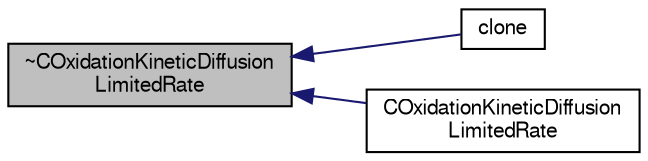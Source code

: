 digraph "~COxidationKineticDiffusionLimitedRate"
{
  bgcolor="transparent";
  edge [fontname="FreeSans",fontsize="10",labelfontname="FreeSans",labelfontsize="10"];
  node [fontname="FreeSans",fontsize="10",shape=record];
  rankdir="LR";
  Node182 [label="~COxidationKineticDiffusion\lLimitedRate",height=0.2,width=0.4,color="black", fillcolor="grey75", style="filled", fontcolor="black"];
  Node182 -> Node183 [dir="back",color="midnightblue",fontsize="10",style="solid",fontname="FreeSans"];
  Node183 [label="clone",height=0.2,width=0.4,color="black",URL="$a23630.html#a95a64b2a3c8105f645755a2c0c4d9881",tooltip="Construct and return a clone. "];
  Node182 -> Node184 [dir="back",color="midnightblue",fontsize="10",style="solid",fontname="FreeSans"];
  Node184 [label="COxidationKineticDiffusion\lLimitedRate",height=0.2,width=0.4,color="black",URL="$a23630.html#ab90e1b109f34a204a15ed8dca08d34ff",tooltip="Construct copy. "];
}
